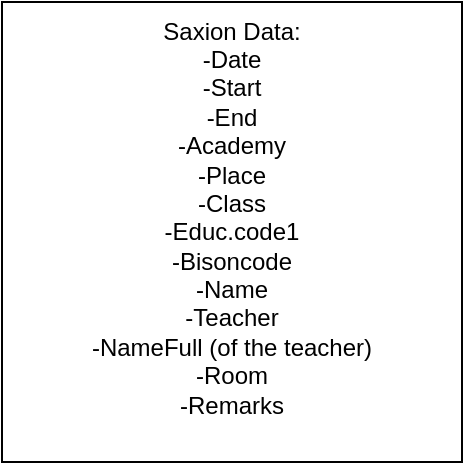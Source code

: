 <mxfile version="12.8.8" type="device"><diagram id="xb0l8QLWi3B4Adva1fci" name="Page-1"><mxGraphModel dx="448" dy="779" grid="1" gridSize="10" guides="1" tooltips="1" connect="1" arrows="1" fold="1" page="1" pageScale="1" pageWidth="827" pageHeight="1169" math="0" shadow="0"><root><mxCell id="0"/><mxCell id="1" parent="0"/><mxCell id="fuFLqeJn1qX28J5S5DNk-1" value="&lt;div&gt;Saxion Data:&lt;/div&gt;&lt;div&gt;-Date&lt;/div&gt;&lt;div&gt;-Start&lt;/div&gt;&lt;div&gt;-End&lt;/div&gt;&lt;div&gt;-Academy&lt;/div&gt;&lt;div&gt;-Place&lt;/div&gt;&lt;div&gt;-Class&lt;/div&gt;&lt;div&gt;-Educ.code1&lt;/div&gt;&lt;div&gt;-Bisoncode&lt;/div&gt;&lt;div&gt;-Name&lt;/div&gt;&lt;div&gt;-Teacher&lt;/div&gt;&lt;div&gt;-NameFull (of the teacher)&lt;/div&gt;&lt;div&gt;-Room&lt;/div&gt;&lt;div&gt;-Remarks&lt;br&gt;&lt;/div&gt;&lt;div&gt;&lt;br&gt;&lt;/div&gt;" style="rounded=0;whiteSpace=wrap;html=1;" parent="1" vertex="1"><mxGeometry x="220" y="170" width="230" height="230" as="geometry"/></mxCell></root></mxGraphModel></diagram></mxfile>